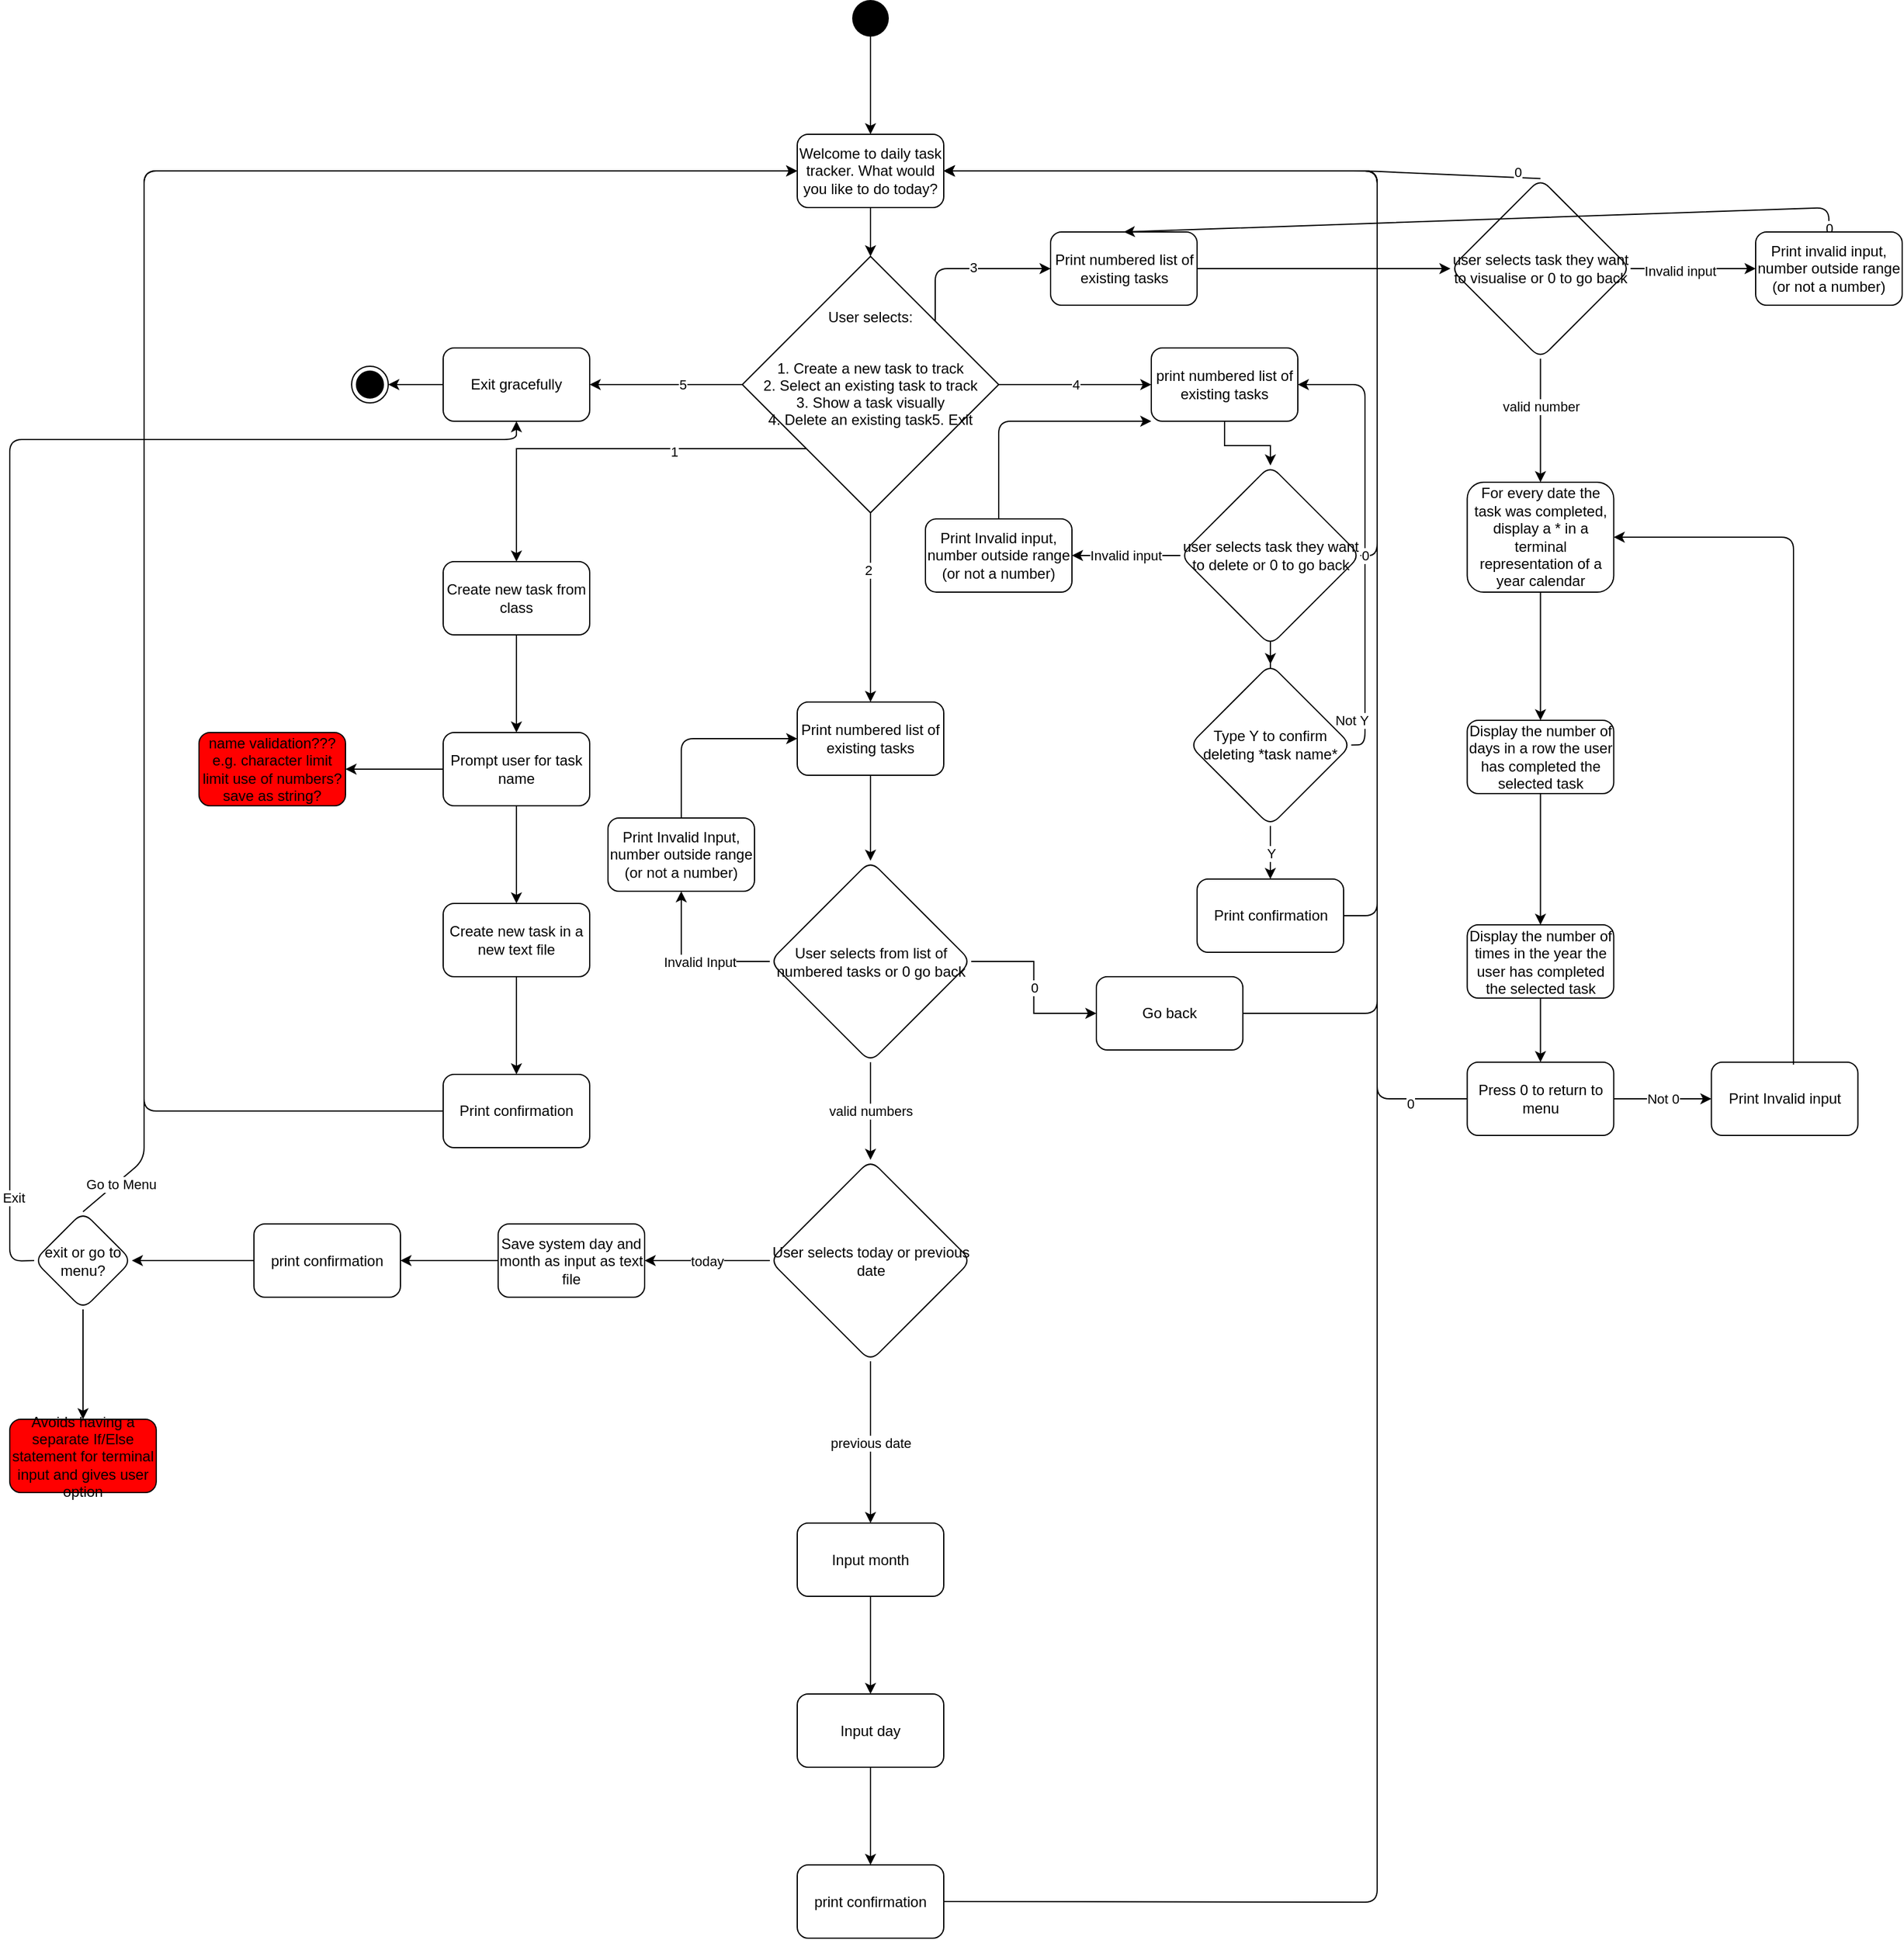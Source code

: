 <mxfile version="14.0.1" type="device"><diagram id="KwZXjTC8A5rX32r-uef1" name="Page-1"><mxGraphModel dx="1718" dy="1575" grid="1" gridSize="10" guides="1" tooltips="1" connect="1" arrows="1" fold="1" page="1" pageScale="1" pageWidth="850" pageHeight="1100" math="0" shadow="0"><root><mxCell id="0"/><mxCell id="1" parent="0"/><mxCell id="1h4nlxSHpjVlSgJiZKCr-3" value="" style="edgeStyle=orthogonalEdgeStyle;rounded=0;orthogonalLoop=1;jettySize=auto;html=1;" edge="1" parent="1" source="1h4nlxSHpjVlSgJiZKCr-1" target="1h4nlxSHpjVlSgJiZKCr-2"><mxGeometry relative="1" as="geometry"/></mxCell><mxCell id="1h4nlxSHpjVlSgJiZKCr-5" value="5" style="edgeLabel;html=1;align=center;verticalAlign=middle;resizable=0;points=[];" vertex="1" connectable="0" parent="1h4nlxSHpjVlSgJiZKCr-3"><mxGeometry x="-0.216" relative="1" as="geometry"><mxPoint as="offset"/></mxGeometry></mxCell><mxCell id="1h4nlxSHpjVlSgJiZKCr-7" value="" style="edgeStyle=orthogonalEdgeStyle;rounded=0;orthogonalLoop=1;jettySize=auto;html=1;exitX=0;exitY=1;exitDx=0;exitDy=0;" edge="1" parent="1" source="1h4nlxSHpjVlSgJiZKCr-1" target="1h4nlxSHpjVlSgJiZKCr-6"><mxGeometry relative="1" as="geometry"/></mxCell><mxCell id="1h4nlxSHpjVlSgJiZKCr-8" value="1" style="edgeLabel;html=1;align=center;verticalAlign=middle;resizable=0;points=[];" vertex="1" connectable="0" parent="1h4nlxSHpjVlSgJiZKCr-7"><mxGeometry x="-0.342" y="2" relative="1" as="geometry"><mxPoint as="offset"/></mxGeometry></mxCell><mxCell id="1h4nlxSHpjVlSgJiZKCr-10" value="4" style="edgeStyle=orthogonalEdgeStyle;rounded=0;orthogonalLoop=1;jettySize=auto;html=1;" edge="1" parent="1" source="1h4nlxSHpjVlSgJiZKCr-1" target="1h4nlxSHpjVlSgJiZKCr-9"><mxGeometry relative="1" as="geometry"/></mxCell><mxCell id="1h4nlxSHpjVlSgJiZKCr-12" value="" style="edgeStyle=orthogonalEdgeStyle;rounded=0;orthogonalLoop=1;jettySize=auto;html=1;" edge="1" parent="1" source="1h4nlxSHpjVlSgJiZKCr-1" target="1h4nlxSHpjVlSgJiZKCr-11"><mxGeometry relative="1" as="geometry"/></mxCell><mxCell id="1h4nlxSHpjVlSgJiZKCr-14" value="2" style="edgeLabel;html=1;align=center;verticalAlign=middle;resizable=0;points=[];" vertex="1" connectable="0" parent="1h4nlxSHpjVlSgJiZKCr-12"><mxGeometry x="-0.394" y="-2" relative="1" as="geometry"><mxPoint as="offset"/></mxGeometry></mxCell><mxCell id="1h4nlxSHpjVlSgJiZKCr-1" value="User selects:&#xA;&#xA;&#xA;1. Create a new task to track&#xA;2. Select an existing task to track&#xA;3. Show a task visually&#xA;4. Delete an existing task5. Exit&#xA;&#xA;" style="rhombus;" vertex="1" parent="1"><mxGeometry x="330" y="150" width="210" height="210" as="geometry"/></mxCell><mxCell id="1h4nlxSHpjVlSgJiZKCr-2" value="Exit gracefully" style="whiteSpace=wrap;html=1;rounded=1;" vertex="1" parent="1"><mxGeometry x="85" y="225" width="120" height="60" as="geometry"/></mxCell><mxCell id="1h4nlxSHpjVlSgJiZKCr-26" value="" style="edgeStyle=orthogonalEdgeStyle;rounded=0;orthogonalLoop=1;jettySize=auto;html=1;" edge="1" parent="1" source="1h4nlxSHpjVlSgJiZKCr-6" target="1h4nlxSHpjVlSgJiZKCr-25"><mxGeometry relative="1" as="geometry"/></mxCell><mxCell id="1h4nlxSHpjVlSgJiZKCr-6" value="Create new task from class" style="whiteSpace=wrap;html=1;rounded=1;" vertex="1" parent="1"><mxGeometry x="85" y="400" width="120" height="60" as="geometry"/></mxCell><mxCell id="1h4nlxSHpjVlSgJiZKCr-69" value="" style="edgeStyle=orthogonalEdgeStyle;rounded=0;orthogonalLoop=1;jettySize=auto;html=1;" edge="1" parent="1" source="1h4nlxSHpjVlSgJiZKCr-9" target="1h4nlxSHpjVlSgJiZKCr-68"><mxGeometry relative="1" as="geometry"/></mxCell><mxCell id="1h4nlxSHpjVlSgJiZKCr-9" value="print numbered list of existing tasks" style="whiteSpace=wrap;html=1;rounded=1;" vertex="1" parent="1"><mxGeometry x="665" y="225" width="120" height="60" as="geometry"/></mxCell><mxCell id="1h4nlxSHpjVlSgJiZKCr-35" value="" style="edgeStyle=orthogonalEdgeStyle;rounded=0;orthogonalLoop=1;jettySize=auto;html=1;" edge="1" parent="1" source="1h4nlxSHpjVlSgJiZKCr-11" target="1h4nlxSHpjVlSgJiZKCr-34"><mxGeometry relative="1" as="geometry"/></mxCell><mxCell id="1h4nlxSHpjVlSgJiZKCr-11" value="Print numbered list of existing tasks" style="whiteSpace=wrap;html=1;rounded=1;" vertex="1" parent="1"><mxGeometry x="375" y="515" width="120" height="60" as="geometry"/></mxCell><mxCell id="1h4nlxSHpjVlSgJiZKCr-16" value="" style="endArrow=classic;html=1;exitX=0;exitY=0.5;exitDx=0;exitDy=0;entryX=1;entryY=0.5;entryDx=0;entryDy=0;" edge="1" parent="1" source="1h4nlxSHpjVlSgJiZKCr-2"><mxGeometry width="50" height="50" relative="1" as="geometry"><mxPoint x="350" y="370" as="sourcePoint"/><mxPoint x="40" y="255" as="targetPoint"/></mxGeometry></mxCell><mxCell id="1h4nlxSHpjVlSgJiZKCr-18" value="" style="edgeStyle=orthogonalEdgeStyle;rounded=0;orthogonalLoop=1;jettySize=auto;html=1;" edge="1" parent="1" source="1h4nlxSHpjVlSgJiZKCr-17" target="1h4nlxSHpjVlSgJiZKCr-1"><mxGeometry relative="1" as="geometry"/></mxCell><mxCell id="1h4nlxSHpjVlSgJiZKCr-17" value="Welcome to daily task tracker. What would you like to do today?" style="rounded=1;whiteSpace=wrap;html=1;" vertex="1" parent="1"><mxGeometry x="375" y="50" width="120" height="60" as="geometry"/></mxCell><mxCell id="1h4nlxSHpjVlSgJiZKCr-22" value="" style="ellipse;html=1;shape=endState;fillColor=#000000;strokeColor=#000000;rounded=1;" vertex="1" parent="1"><mxGeometry x="10" y="240" width="30" height="30" as="geometry"/></mxCell><mxCell id="1h4nlxSHpjVlSgJiZKCr-24" value="" style="edgeStyle=orthogonalEdgeStyle;rounded=0;orthogonalLoop=1;jettySize=auto;html=1;" edge="1" parent="1" source="1h4nlxSHpjVlSgJiZKCr-23" target="1h4nlxSHpjVlSgJiZKCr-17"><mxGeometry relative="1" as="geometry"/></mxCell><mxCell id="1h4nlxSHpjVlSgJiZKCr-23" value="" style="ellipse;fillColor=#000000;strokeColor=none;rounded=1;" vertex="1" parent="1"><mxGeometry x="420" y="-60" width="30" height="30" as="geometry"/></mxCell><mxCell id="1h4nlxSHpjVlSgJiZKCr-28" value="" style="edgeStyle=orthogonalEdgeStyle;rounded=0;orthogonalLoop=1;jettySize=auto;html=1;" edge="1" parent="1" source="1h4nlxSHpjVlSgJiZKCr-25" target="1h4nlxSHpjVlSgJiZKCr-27"><mxGeometry relative="1" as="geometry"/></mxCell><mxCell id="1h4nlxSHpjVlSgJiZKCr-30" value="" style="edgeStyle=orthogonalEdgeStyle;rounded=0;orthogonalLoop=1;jettySize=auto;html=1;" edge="1" parent="1" source="1h4nlxSHpjVlSgJiZKCr-25" target="1h4nlxSHpjVlSgJiZKCr-29"><mxGeometry relative="1" as="geometry"/></mxCell><mxCell id="1h4nlxSHpjVlSgJiZKCr-25" value="Prompt user for task name" style="whiteSpace=wrap;html=1;rounded=1;" vertex="1" parent="1"><mxGeometry x="85" y="540" width="120" height="60" as="geometry"/></mxCell><mxCell id="1h4nlxSHpjVlSgJiZKCr-27" value="&lt;div&gt;name validation???&lt;/div&gt;&lt;div&gt;e.g. character limit&lt;br&gt;&lt;/div&gt;&lt;div&gt;limit use of numbers?&lt;/div&gt;&lt;div&gt;save as string?&lt;br&gt;&lt;/div&gt;" style="whiteSpace=wrap;html=1;rounded=1;fillColor=#FF0000;" vertex="1" parent="1"><mxGeometry x="-115" y="540" width="120" height="60" as="geometry"/></mxCell><mxCell id="1h4nlxSHpjVlSgJiZKCr-32" value="" style="edgeStyle=orthogonalEdgeStyle;rounded=0;orthogonalLoop=1;jettySize=auto;html=1;" edge="1" parent="1" source="1h4nlxSHpjVlSgJiZKCr-29" target="1h4nlxSHpjVlSgJiZKCr-31"><mxGeometry relative="1" as="geometry"/></mxCell><mxCell id="1h4nlxSHpjVlSgJiZKCr-29" value="Create new task in a new text file" style="whiteSpace=wrap;html=1;rounded=1;" vertex="1" parent="1"><mxGeometry x="85" y="680" width="120" height="60" as="geometry"/></mxCell><mxCell id="1h4nlxSHpjVlSgJiZKCr-31" value="Print confirmation" style="whiteSpace=wrap;html=1;rounded=1;" vertex="1" parent="1"><mxGeometry x="85" y="820" width="120" height="60" as="geometry"/></mxCell><mxCell id="1h4nlxSHpjVlSgJiZKCr-33" value="" style="endArrow=classic;html=1;exitX=0;exitY=0.5;exitDx=0;exitDy=0;entryX=0;entryY=0.5;entryDx=0;entryDy=0;" edge="1" parent="1" source="1h4nlxSHpjVlSgJiZKCr-31" target="1h4nlxSHpjVlSgJiZKCr-17"><mxGeometry width="50" height="50" relative="1" as="geometry"><mxPoint x="170" y="760" as="sourcePoint"/><mxPoint x="320" y="340" as="targetPoint"/><Array as="points"><mxPoint x="-160" y="850"/><mxPoint x="-160" y="80"/></Array></mxGeometry></mxCell><mxCell id="1h4nlxSHpjVlSgJiZKCr-39" value="0" style="edgeStyle=orthogonalEdgeStyle;rounded=0;orthogonalLoop=1;jettySize=auto;html=1;" edge="1" parent="1" source="1h4nlxSHpjVlSgJiZKCr-34" target="1h4nlxSHpjVlSgJiZKCr-38"><mxGeometry relative="1" as="geometry"/></mxCell><mxCell id="1h4nlxSHpjVlSgJiZKCr-43" value="" style="edgeStyle=orthogonalEdgeStyle;rounded=0;orthogonalLoop=1;jettySize=auto;html=1;entryX=0.5;entryY=1;entryDx=0;entryDy=0;" edge="1" parent="1" source="1h4nlxSHpjVlSgJiZKCr-34" target="1h4nlxSHpjVlSgJiZKCr-42"><mxGeometry relative="1" as="geometry"/></mxCell><mxCell id="1h4nlxSHpjVlSgJiZKCr-46" value="Invalid Input" style="edgeLabel;html=1;align=center;verticalAlign=middle;resizable=0;points=[];" vertex="1" connectable="0" parent="1h4nlxSHpjVlSgJiZKCr-43"><mxGeometry x="-0.1" relative="1" as="geometry"><mxPoint x="1" as="offset"/></mxGeometry></mxCell><mxCell id="1h4nlxSHpjVlSgJiZKCr-48" value="valid numbers" style="edgeStyle=orthogonalEdgeStyle;rounded=0;orthogonalLoop=1;jettySize=auto;html=1;" edge="1" parent="1" source="1h4nlxSHpjVlSgJiZKCr-34" target="1h4nlxSHpjVlSgJiZKCr-47"><mxGeometry relative="1" as="geometry"/></mxCell><mxCell id="1h4nlxSHpjVlSgJiZKCr-34" value="User selects from list of numbered tasks or 0 go back" style="rhombus;whiteSpace=wrap;html=1;rounded=1;" vertex="1" parent="1"><mxGeometry x="352.5" y="645" width="165" height="165" as="geometry"/></mxCell><mxCell id="1h4nlxSHpjVlSgJiZKCr-38" value="Go back" style="whiteSpace=wrap;html=1;rounded=1;" vertex="1" parent="1"><mxGeometry x="620" y="740" width="120" height="60" as="geometry"/></mxCell><mxCell id="1h4nlxSHpjVlSgJiZKCr-40" value="" style="endArrow=classic;html=1;exitX=1;exitY=0.5;exitDx=0;exitDy=0;entryX=1;entryY=0.5;entryDx=0;entryDy=0;" edge="1" parent="1" source="1h4nlxSHpjVlSgJiZKCr-38" target="1h4nlxSHpjVlSgJiZKCr-17"><mxGeometry width="50" height="50" relative="1" as="geometry"><mxPoint x="380" y="680" as="sourcePoint"/><mxPoint x="500" y="80" as="targetPoint"/><Array as="points"><mxPoint x="850" y="770"/><mxPoint x="850" y="728"/><mxPoint x="850" y="80"/></Array></mxGeometry></mxCell><mxCell id="1h4nlxSHpjVlSgJiZKCr-42" value="Print Invalid Input, number outside range (or not a number)" style="whiteSpace=wrap;html=1;rounded=1;" vertex="1" parent="1"><mxGeometry x="220" y="610" width="120" height="60" as="geometry"/></mxCell><mxCell id="1h4nlxSHpjVlSgJiZKCr-45" value="" style="endArrow=classic;html=1;exitX=0.5;exitY=0;exitDx=0;exitDy=0;entryX=0;entryY=0.5;entryDx=0;entryDy=0;" edge="1" parent="1" source="1h4nlxSHpjVlSgJiZKCr-42" target="1h4nlxSHpjVlSgJiZKCr-11"><mxGeometry width="50" height="50" relative="1" as="geometry"><mxPoint x="400" y="670" as="sourcePoint"/><mxPoint x="450" y="620" as="targetPoint"/><Array as="points"><mxPoint x="280" y="545"/></Array></mxGeometry></mxCell><mxCell id="1h4nlxSHpjVlSgJiZKCr-50" value="today" style="edgeStyle=orthogonalEdgeStyle;rounded=0;orthogonalLoop=1;jettySize=auto;html=1;" edge="1" parent="1" source="1h4nlxSHpjVlSgJiZKCr-47" target="1h4nlxSHpjVlSgJiZKCr-49"><mxGeometry relative="1" as="geometry"/></mxCell><mxCell id="1h4nlxSHpjVlSgJiZKCr-62" value="previous date" style="edgeStyle=orthogonalEdgeStyle;rounded=0;orthogonalLoop=1;jettySize=auto;html=1;" edge="1" parent="1" source="1h4nlxSHpjVlSgJiZKCr-47" target="1h4nlxSHpjVlSgJiZKCr-61"><mxGeometry relative="1" as="geometry"/></mxCell><mxCell id="1h4nlxSHpjVlSgJiZKCr-47" value="User selects today or previous date" style="rhombus;whiteSpace=wrap;html=1;rounded=1;" vertex="1" parent="1"><mxGeometry x="352.5" y="890" width="165" height="165" as="geometry"/></mxCell><mxCell id="1h4nlxSHpjVlSgJiZKCr-52" value="" style="edgeStyle=orthogonalEdgeStyle;rounded=0;orthogonalLoop=1;jettySize=auto;html=1;" edge="1" parent="1" source="1h4nlxSHpjVlSgJiZKCr-49" target="1h4nlxSHpjVlSgJiZKCr-51"><mxGeometry relative="1" as="geometry"/></mxCell><mxCell id="1h4nlxSHpjVlSgJiZKCr-49" value="Save system day and month as input as text file" style="whiteSpace=wrap;html=1;rounded=1;" vertex="1" parent="1"><mxGeometry x="130" y="942.5" width="120" height="60" as="geometry"/></mxCell><mxCell id="1h4nlxSHpjVlSgJiZKCr-54" value="" style="edgeStyle=orthogonalEdgeStyle;rounded=0;orthogonalLoop=1;jettySize=auto;html=1;" edge="1" parent="1" source="1h4nlxSHpjVlSgJiZKCr-51" target="1h4nlxSHpjVlSgJiZKCr-53"><mxGeometry relative="1" as="geometry"/></mxCell><mxCell id="1h4nlxSHpjVlSgJiZKCr-51" value="print confirmation" style="whiteSpace=wrap;html=1;rounded=1;" vertex="1" parent="1"><mxGeometry x="-70" y="942.5" width="120" height="60" as="geometry"/></mxCell><mxCell id="1h4nlxSHpjVlSgJiZKCr-60" value="" style="edgeStyle=orthogonalEdgeStyle;rounded=0;orthogonalLoop=1;jettySize=auto;html=1;" edge="1" parent="1" source="1h4nlxSHpjVlSgJiZKCr-53" target="1h4nlxSHpjVlSgJiZKCr-59"><mxGeometry relative="1" as="geometry"/></mxCell><mxCell id="1h4nlxSHpjVlSgJiZKCr-53" value="exit or go to menu?" style="rhombus;whiteSpace=wrap;html=1;rounded=1;" vertex="1" parent="1"><mxGeometry x="-250" y="932.5" width="80" height="80" as="geometry"/></mxCell><mxCell id="1h4nlxSHpjVlSgJiZKCr-55" value="" style="endArrow=classic;html=1;exitX=0;exitY=0.5;exitDx=0;exitDy=0;entryX=0.5;entryY=1;entryDx=0;entryDy=0;" edge="1" parent="1" source="1h4nlxSHpjVlSgJiZKCr-53" target="1h4nlxSHpjVlSgJiZKCr-2"><mxGeometry width="50" height="50" relative="1" as="geometry"><mxPoint x="-440" y="1010" as="sourcePoint"/><mxPoint x="-10" y="450" as="targetPoint"/><Array as="points"><mxPoint x="-270" y="973"/><mxPoint x="-270" y="300"/><mxPoint x="145" y="300"/></Array></mxGeometry></mxCell><mxCell id="1h4nlxSHpjVlSgJiZKCr-56" value="Exit" style="edgeLabel;html=1;align=center;verticalAlign=middle;resizable=0;points=[];" vertex="1" connectable="0" parent="1h4nlxSHpjVlSgJiZKCr-55"><mxGeometry x="-0.872" y="-3" relative="1" as="geometry"><mxPoint as="offset"/></mxGeometry></mxCell><mxCell id="1h4nlxSHpjVlSgJiZKCr-58" value="&lt;div&gt;Go to Menu&lt;/div&gt;" style="endArrow=classic;html=1;exitX=0.5;exitY=0;exitDx=0;exitDy=0;entryX=0;entryY=0.5;entryDx=0;entryDy=0;" edge="1" parent="1" source="1h4nlxSHpjVlSgJiZKCr-53" target="1h4nlxSHpjVlSgJiZKCr-17"><mxGeometry x="-0.947" y="-2" width="50" height="50" relative="1" as="geometry"><mxPoint x="-60" y="850" as="sourcePoint"/><mxPoint x="-190" y="370" as="targetPoint"/><Array as="points"><mxPoint x="-160" y="890"/><mxPoint x="-160" y="80"/></Array><mxPoint x="1" as="offset"/></mxGeometry></mxCell><mxCell id="1h4nlxSHpjVlSgJiZKCr-59" value="Avoids having a separate If/Else statement for terminal input and gives user option" style="whiteSpace=wrap;html=1;rounded=1;fillColor=#FF0000;" vertex="1" parent="1"><mxGeometry x="-270" y="1102.5" width="120" height="60" as="geometry"/></mxCell><mxCell id="1h4nlxSHpjVlSgJiZKCr-64" value="" style="edgeStyle=orthogonalEdgeStyle;rounded=0;orthogonalLoop=1;jettySize=auto;html=1;" edge="1" parent="1" source="1h4nlxSHpjVlSgJiZKCr-61" target="1h4nlxSHpjVlSgJiZKCr-63"><mxGeometry relative="1" as="geometry"/></mxCell><mxCell id="1h4nlxSHpjVlSgJiZKCr-61" value="Input month" style="whiteSpace=wrap;html=1;rounded=1;" vertex="1" parent="1"><mxGeometry x="375" y="1187.5" width="120" height="60" as="geometry"/></mxCell><mxCell id="1h4nlxSHpjVlSgJiZKCr-66" value="" style="edgeStyle=orthogonalEdgeStyle;rounded=0;orthogonalLoop=1;jettySize=auto;html=1;" edge="1" parent="1" source="1h4nlxSHpjVlSgJiZKCr-63" target="1h4nlxSHpjVlSgJiZKCr-65"><mxGeometry relative="1" as="geometry"/></mxCell><mxCell id="1h4nlxSHpjVlSgJiZKCr-63" value="Input day" style="whiteSpace=wrap;html=1;rounded=1;" vertex="1" parent="1"><mxGeometry x="375" y="1327.5" width="120" height="60" as="geometry"/></mxCell><mxCell id="1h4nlxSHpjVlSgJiZKCr-65" value="print confirmation" style="whiteSpace=wrap;html=1;rounded=1;" vertex="1" parent="1"><mxGeometry x="375" y="1467.5" width="120" height="60" as="geometry"/></mxCell><mxCell id="1h4nlxSHpjVlSgJiZKCr-67" value="" style="endArrow=classic;html=1;exitX=1;exitY=0.5;exitDx=0;exitDy=0;entryX=1;entryY=0.5;entryDx=0;entryDy=0;" edge="1" parent="1" source="1h4nlxSHpjVlSgJiZKCr-65" target="1h4nlxSHpjVlSgJiZKCr-17"><mxGeometry width="50" height="50" relative="1" as="geometry"><mxPoint x="440" y="1450" as="sourcePoint"/><mxPoint x="850" y="40" as="targetPoint"/><Array as="points"><mxPoint x="850" y="1498"/><mxPoint x="850" y="80"/></Array></mxGeometry></mxCell><mxCell id="1h4nlxSHpjVlSgJiZKCr-71" value="Invalid input" style="edgeStyle=orthogonalEdgeStyle;rounded=0;orthogonalLoop=1;jettySize=auto;html=1;" edge="1" parent="1" source="1h4nlxSHpjVlSgJiZKCr-68" target="1h4nlxSHpjVlSgJiZKCr-70"><mxGeometry relative="1" as="geometry"/></mxCell><mxCell id="1h4nlxSHpjVlSgJiZKCr-74" value="" style="edgeStyle=orthogonalEdgeStyle;rounded=0;orthogonalLoop=1;jettySize=auto;html=1;" edge="1" parent="1" source="1h4nlxSHpjVlSgJiZKCr-68" target="1h4nlxSHpjVlSgJiZKCr-73"><mxGeometry relative="1" as="geometry"/></mxCell><mxCell id="1h4nlxSHpjVlSgJiZKCr-68" value="user selects task they want to delete or 0 to go back" style="rhombus;whiteSpace=wrap;html=1;rounded=1;" vertex="1" parent="1"><mxGeometry x="688.75" y="321.25" width="147.5" height="147.5" as="geometry"/></mxCell><mxCell id="1h4nlxSHpjVlSgJiZKCr-70" value="Print Invalid input, number outside range (or not a number)" style="whiteSpace=wrap;html=1;rounded=1;" vertex="1" parent="1"><mxGeometry x="480" y="365" width="120" height="60" as="geometry"/></mxCell><mxCell id="1h4nlxSHpjVlSgJiZKCr-72" value="" style="endArrow=classic;html=1;exitX=0.5;exitY=0;exitDx=0;exitDy=0;entryX=0;entryY=1;entryDx=0;entryDy=0;" edge="1" parent="1" source="1h4nlxSHpjVlSgJiZKCr-70" target="1h4nlxSHpjVlSgJiZKCr-9"><mxGeometry width="50" height="50" relative="1" as="geometry"><mxPoint x="470" y="460" as="sourcePoint"/><mxPoint x="660" y="280" as="targetPoint"/><Array as="points"><mxPoint x="540" y="285"/></Array></mxGeometry></mxCell><mxCell id="1h4nlxSHpjVlSgJiZKCr-73" value="Type Y to confirm deleting *task name*" style="rhombus;whiteSpace=wrap;html=1;rounded=1;" vertex="1" parent="1"><mxGeometry x="696.25" y="484" width="132.5" height="132.5" as="geometry"/></mxCell><mxCell id="1h4nlxSHpjVlSgJiZKCr-76" value="Print confirmation" style="rounded=1;whiteSpace=wrap;html=1;" vertex="1" parent="1"><mxGeometry x="702.5" y="660" width="120" height="60" as="geometry"/></mxCell><mxCell id="1h4nlxSHpjVlSgJiZKCr-77" value="Y" style="endArrow=classic;html=1;exitX=0.5;exitY=1;exitDx=0;exitDy=0;entryX=0.5;entryY=0;entryDx=0;entryDy=0;" edge="1" parent="1" source="1h4nlxSHpjVlSgJiZKCr-73" target="1h4nlxSHpjVlSgJiZKCr-76"><mxGeometry width="50" height="50" relative="1" as="geometry"><mxPoint x="470" y="610" as="sourcePoint"/><mxPoint x="520" y="560" as="targetPoint"/></mxGeometry></mxCell><mxCell id="1h4nlxSHpjVlSgJiZKCr-78" value="" style="endArrow=classic;html=1;exitX=1;exitY=0.5;exitDx=0;exitDy=0;entryX=1;entryY=0.5;entryDx=0;entryDy=0;" edge="1" parent="1" source="1h4nlxSHpjVlSgJiZKCr-76" target="1h4nlxSHpjVlSgJiZKCr-17"><mxGeometry width="50" height="50" relative="1" as="geometry"><mxPoint x="470" y="550" as="sourcePoint"/><mxPoint x="500" y="80" as="targetPoint"/><Array as="points"><mxPoint x="850" y="690"/><mxPoint x="850" y="80"/></Array></mxGeometry></mxCell><mxCell id="1h4nlxSHpjVlSgJiZKCr-79" value="" style="endArrow=classic;html=1;exitX=1;exitY=0.5;exitDx=0;exitDy=0;entryX=1;entryY=0.5;entryDx=0;entryDy=0;" edge="1" parent="1" source="1h4nlxSHpjVlSgJiZKCr-73" target="1h4nlxSHpjVlSgJiZKCr-9"><mxGeometry width="50" height="50" relative="1" as="geometry"><mxPoint x="470" y="610" as="sourcePoint"/><mxPoint x="840" y="200" as="targetPoint"/><Array as="points"><mxPoint x="840" y="550"/><mxPoint x="840" y="255"/></Array></mxGeometry></mxCell><mxCell id="1h4nlxSHpjVlSgJiZKCr-80" value="&lt;div&gt;Not Y&lt;/div&gt;" style="edgeLabel;html=1;align=center;verticalAlign=middle;resizable=0;points=[];" vertex="1" connectable="0" parent="1h4nlxSHpjVlSgJiZKCr-79"><mxGeometry x="-0.639" relative="1" as="geometry"><mxPoint x="-11.25" y="33.75" as="offset"/></mxGeometry></mxCell><mxCell id="1h4nlxSHpjVlSgJiZKCr-81" value="" style="endArrow=classic;html=1;entryX=0;entryY=0.5;entryDx=0;entryDy=0;" edge="1" parent="1" target="1h4nlxSHpjVlSgJiZKCr-82"><mxGeometry width="50" height="50" relative="1" as="geometry"><mxPoint x="488" y="203" as="sourcePoint"/><mxPoint x="580" y="160" as="targetPoint"/><Array as="points"><mxPoint x="488" y="160"/></Array></mxGeometry></mxCell><mxCell id="1h4nlxSHpjVlSgJiZKCr-83" value="3" style="edgeLabel;html=1;align=center;verticalAlign=middle;resizable=0;points=[];" vertex="1" connectable="0" parent="1h4nlxSHpjVlSgJiZKCr-81"><mxGeometry x="0.076" y="1" relative="1" as="geometry"><mxPoint as="offset"/></mxGeometry></mxCell><mxCell id="1h4nlxSHpjVlSgJiZKCr-85" value="" style="edgeStyle=orthogonalEdgeStyle;rounded=0;orthogonalLoop=1;jettySize=auto;html=1;entryX=0;entryY=0.5;entryDx=0;entryDy=0;" edge="1" parent="1" source="1h4nlxSHpjVlSgJiZKCr-82" target="1h4nlxSHpjVlSgJiZKCr-86"><mxGeometry relative="1" as="geometry"><mxPoint x="802.5" y="160" as="targetPoint"/></mxGeometry></mxCell><mxCell id="1h4nlxSHpjVlSgJiZKCr-82" value="Print numbered list of existing tasks" style="rounded=1;whiteSpace=wrap;html=1;fillColor=#ffffff;" vertex="1" parent="1"><mxGeometry x="582.5" y="130" width="120" height="60" as="geometry"/></mxCell><mxCell id="1h4nlxSHpjVlSgJiZKCr-90" value="" style="edgeStyle=orthogonalEdgeStyle;rounded=0;orthogonalLoop=1;jettySize=auto;html=1;exitX=0.5;exitY=1;exitDx=0;exitDy=0;" edge="1" parent="1" source="1h4nlxSHpjVlSgJiZKCr-86" target="1h4nlxSHpjVlSgJiZKCr-89"><mxGeometry relative="1" as="geometry"/></mxCell><mxCell id="1h4nlxSHpjVlSgJiZKCr-91" value="valid number" style="edgeLabel;html=1;align=center;verticalAlign=middle;resizable=0;points=[];" vertex="1" connectable="0" parent="1h4nlxSHpjVlSgJiZKCr-90"><mxGeometry x="-0.232" relative="1" as="geometry"><mxPoint as="offset"/></mxGeometry></mxCell><mxCell id="1h4nlxSHpjVlSgJiZKCr-86" value="user selects task they want to visualise or 0 to go back" style="rhombus;whiteSpace=wrap;html=1;rounded=1;" vertex="1" parent="1"><mxGeometry x="910" y="86.25" width="147.5" height="147.5" as="geometry"/></mxCell><mxCell id="1h4nlxSHpjVlSgJiZKCr-87" value="0" style="endArrow=classic;html=1;exitX=0.5;exitY=0;exitDx=0;exitDy=0;entryX=0.5;entryY=0;entryDx=0;entryDy=0;" edge="1" parent="1" source="1h4nlxSHpjVlSgJiZKCr-93" target="1h4nlxSHpjVlSgJiZKCr-82"><mxGeometry x="-0.989" width="50" height="50" relative="1" as="geometry"><mxPoint x="590" y="350" as="sourcePoint"/><mxPoint x="960" y="395" as="targetPoint"/><Array as="points"><mxPoint x="1220" y="110"/></Array><mxPoint as="offset"/></mxGeometry></mxCell><mxCell id="1h4nlxSHpjVlSgJiZKCr-88" value="0" style="endArrow=classic;html=1;exitX=0.5;exitY=0;exitDx=0;exitDy=0;entryX=1;entryY=0.5;entryDx=0;entryDy=0;" edge="1" parent="1" source="1h4nlxSHpjVlSgJiZKCr-86" target="1h4nlxSHpjVlSgJiZKCr-17"><mxGeometry x="-0.923" y="-4" width="50" height="50" relative="1" as="geometry"><mxPoint x="700" y="260" as="sourcePoint"/><mxPoint x="750" y="210" as="targetPoint"/><Array as="points"><mxPoint x="840" y="80"/></Array><mxPoint as="offset"/></mxGeometry></mxCell><mxCell id="1h4nlxSHpjVlSgJiZKCr-95" value="" style="edgeStyle=orthogonalEdgeStyle;rounded=0;orthogonalLoop=1;jettySize=auto;html=1;" edge="1" parent="1" source="1h4nlxSHpjVlSgJiZKCr-89" target="1h4nlxSHpjVlSgJiZKCr-94"><mxGeometry relative="1" as="geometry"/></mxCell><mxCell id="1h4nlxSHpjVlSgJiZKCr-89" value="&lt;div&gt;For every date the task was completed, display a * in a terminal representation of a year calendar&lt;/div&gt;" style="rounded=1;whiteSpace=wrap;html=1;fillColor=#ffffff;" vertex="1" parent="1"><mxGeometry x="923.75" y="335" width="120" height="90" as="geometry"/></mxCell><mxCell id="1h4nlxSHpjVlSgJiZKCr-97" value="" style="edgeStyle=orthogonalEdgeStyle;rounded=0;orthogonalLoop=1;jettySize=auto;html=1;" edge="1" parent="1" source="1h4nlxSHpjVlSgJiZKCr-94" target="1h4nlxSHpjVlSgJiZKCr-96"><mxGeometry relative="1" as="geometry"/></mxCell><mxCell id="1h4nlxSHpjVlSgJiZKCr-94" value="Display the number of days in a row the user has completed the selected task" style="whiteSpace=wrap;html=1;rounded=1;" vertex="1" parent="1"><mxGeometry x="923.75" y="530" width="120" height="60" as="geometry"/></mxCell><mxCell id="1h4nlxSHpjVlSgJiZKCr-99" value="" style="edgeStyle=orthogonalEdgeStyle;rounded=0;orthogonalLoop=1;jettySize=auto;html=1;" edge="1" parent="1" source="1h4nlxSHpjVlSgJiZKCr-96" target="1h4nlxSHpjVlSgJiZKCr-98"><mxGeometry relative="1" as="geometry"/></mxCell><mxCell id="1h4nlxSHpjVlSgJiZKCr-96" value="Display the number of times in the year the user has completed the selected task" style="whiteSpace=wrap;html=1;rounded=1;" vertex="1" parent="1"><mxGeometry x="923.75" y="697.5" width="120" height="60" as="geometry"/></mxCell><mxCell id="1h4nlxSHpjVlSgJiZKCr-104" value="Not 0" style="edgeStyle=orthogonalEdgeStyle;rounded=0;orthogonalLoop=1;jettySize=auto;html=1;" edge="1" parent="1" source="1h4nlxSHpjVlSgJiZKCr-98" target="1h4nlxSHpjVlSgJiZKCr-103"><mxGeometry relative="1" as="geometry"/></mxCell><mxCell id="1h4nlxSHpjVlSgJiZKCr-98" value="Press 0 to return to menu" style="whiteSpace=wrap;html=1;rounded=1;" vertex="1" parent="1"><mxGeometry x="923.75" y="810" width="120" height="60" as="geometry"/></mxCell><mxCell id="1h4nlxSHpjVlSgJiZKCr-93" value="Print invalid input, number outside range (or not a number)" style="rounded=1;whiteSpace=wrap;html=1;fillColor=#ffffff;" vertex="1" parent="1"><mxGeometry x="1160" y="130" width="120" height="60" as="geometry"/></mxCell><mxCell id="1h4nlxSHpjVlSgJiZKCr-100" value="0" style="endArrow=classic;html=1;exitX=1;exitY=0.5;exitDx=0;exitDy=0;entryX=1;entryY=0.5;entryDx=0;entryDy=0;" edge="1" parent="1" source="1h4nlxSHpjVlSgJiZKCr-68" target="1h4nlxSHpjVlSgJiZKCr-17"><mxGeometry x="-0.989" width="50" height="50" relative="1" as="geometry"><mxPoint x="836.25" y="395" as="sourcePoint"/><mxPoint x="495" y="80" as="targetPoint"/><Array as="points"><mxPoint x="850" y="395"/><mxPoint x="850" y="80"/></Array><mxPoint as="offset"/></mxGeometry></mxCell><mxCell id="1h4nlxSHpjVlSgJiZKCr-101" value="" style="endArrow=classic;html=1;exitX=1;exitY=0.5;exitDx=0;exitDy=0;entryX=0;entryY=0.5;entryDx=0;entryDy=0;" edge="1" parent="1" source="1h4nlxSHpjVlSgJiZKCr-86" target="1h4nlxSHpjVlSgJiZKCr-93"><mxGeometry width="50" height="50" relative="1" as="geometry"><mxPoint x="790" y="310" as="sourcePoint"/><mxPoint x="840" y="260" as="targetPoint"/></mxGeometry></mxCell><mxCell id="1h4nlxSHpjVlSgJiZKCr-102" value="Invalid input" style="edgeLabel;html=1;align=center;verticalAlign=middle;resizable=0;points=[];" vertex="1" connectable="0" parent="1h4nlxSHpjVlSgJiZKCr-101"><mxGeometry x="-0.229" y="-2" relative="1" as="geometry"><mxPoint x="1" as="offset"/></mxGeometry></mxCell><mxCell id="1h4nlxSHpjVlSgJiZKCr-103" value="Print Invalid input" style="whiteSpace=wrap;html=1;rounded=1;" vertex="1" parent="1"><mxGeometry x="1123.75" y="810" width="120" height="60" as="geometry"/></mxCell><mxCell id="1h4nlxSHpjVlSgJiZKCr-105" value="" style="endArrow=classic;html=1;exitX=0.56;exitY=0.033;exitDx=0;exitDy=0;exitPerimeter=0;entryX=1;entryY=0.5;entryDx=0;entryDy=0;" edge="1" parent="1" source="1h4nlxSHpjVlSgJiZKCr-103" target="1h4nlxSHpjVlSgJiZKCr-89"><mxGeometry width="50" height="50" relative="1" as="geometry"><mxPoint x="940" y="790" as="sourcePoint"/><mxPoint x="1191" y="550" as="targetPoint"/><Array as="points"><mxPoint x="1191" y="380"/></Array></mxGeometry></mxCell><mxCell id="1h4nlxSHpjVlSgJiZKCr-106" value="" style="endArrow=classic;html=1;exitX=0;exitY=0.5;exitDx=0;exitDy=0;entryX=1;entryY=0.5;entryDx=0;entryDy=0;" edge="1" parent="1" source="1h4nlxSHpjVlSgJiZKCr-98" target="1h4nlxSHpjVlSgJiZKCr-17"><mxGeometry width="50" height="50" relative="1" as="geometry"><mxPoint x="940" y="870" as="sourcePoint"/><mxPoint x="670" y="10" as="targetPoint"/><Array as="points"><mxPoint x="850" y="840"/><mxPoint x="850" y="80"/></Array></mxGeometry></mxCell><mxCell id="1h4nlxSHpjVlSgJiZKCr-107" value="0" style="edgeLabel;html=1;align=center;verticalAlign=middle;resizable=0;points=[];" vertex="1" connectable="0" parent="1h4nlxSHpjVlSgJiZKCr-106"><mxGeometry x="-0.92" y="4" relative="1" as="geometry"><mxPoint as="offset"/></mxGeometry></mxCell></root></mxGraphModel></diagram></mxfile>